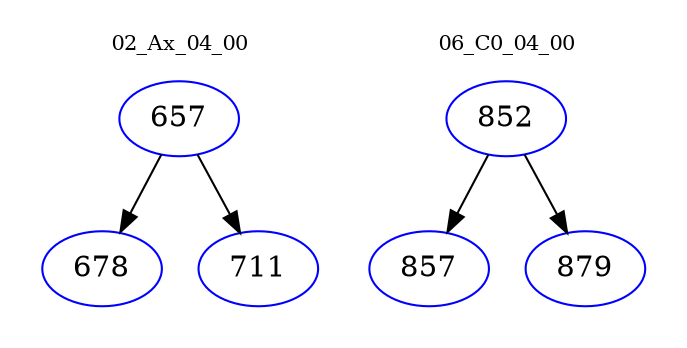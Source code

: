 digraph{
subgraph cluster_0 {
color = white
label = "02_Ax_04_00";
fontsize=10;
T0_657 [label="657", color="blue"]
T0_657 -> T0_678 [color="black"]
T0_678 [label="678", color="blue"]
T0_657 -> T0_711 [color="black"]
T0_711 [label="711", color="blue"]
}
subgraph cluster_1 {
color = white
label = "06_C0_04_00";
fontsize=10;
T1_852 [label="852", color="blue"]
T1_852 -> T1_857 [color="black"]
T1_857 [label="857", color="blue"]
T1_852 -> T1_879 [color="black"]
T1_879 [label="879", color="blue"]
}
}
